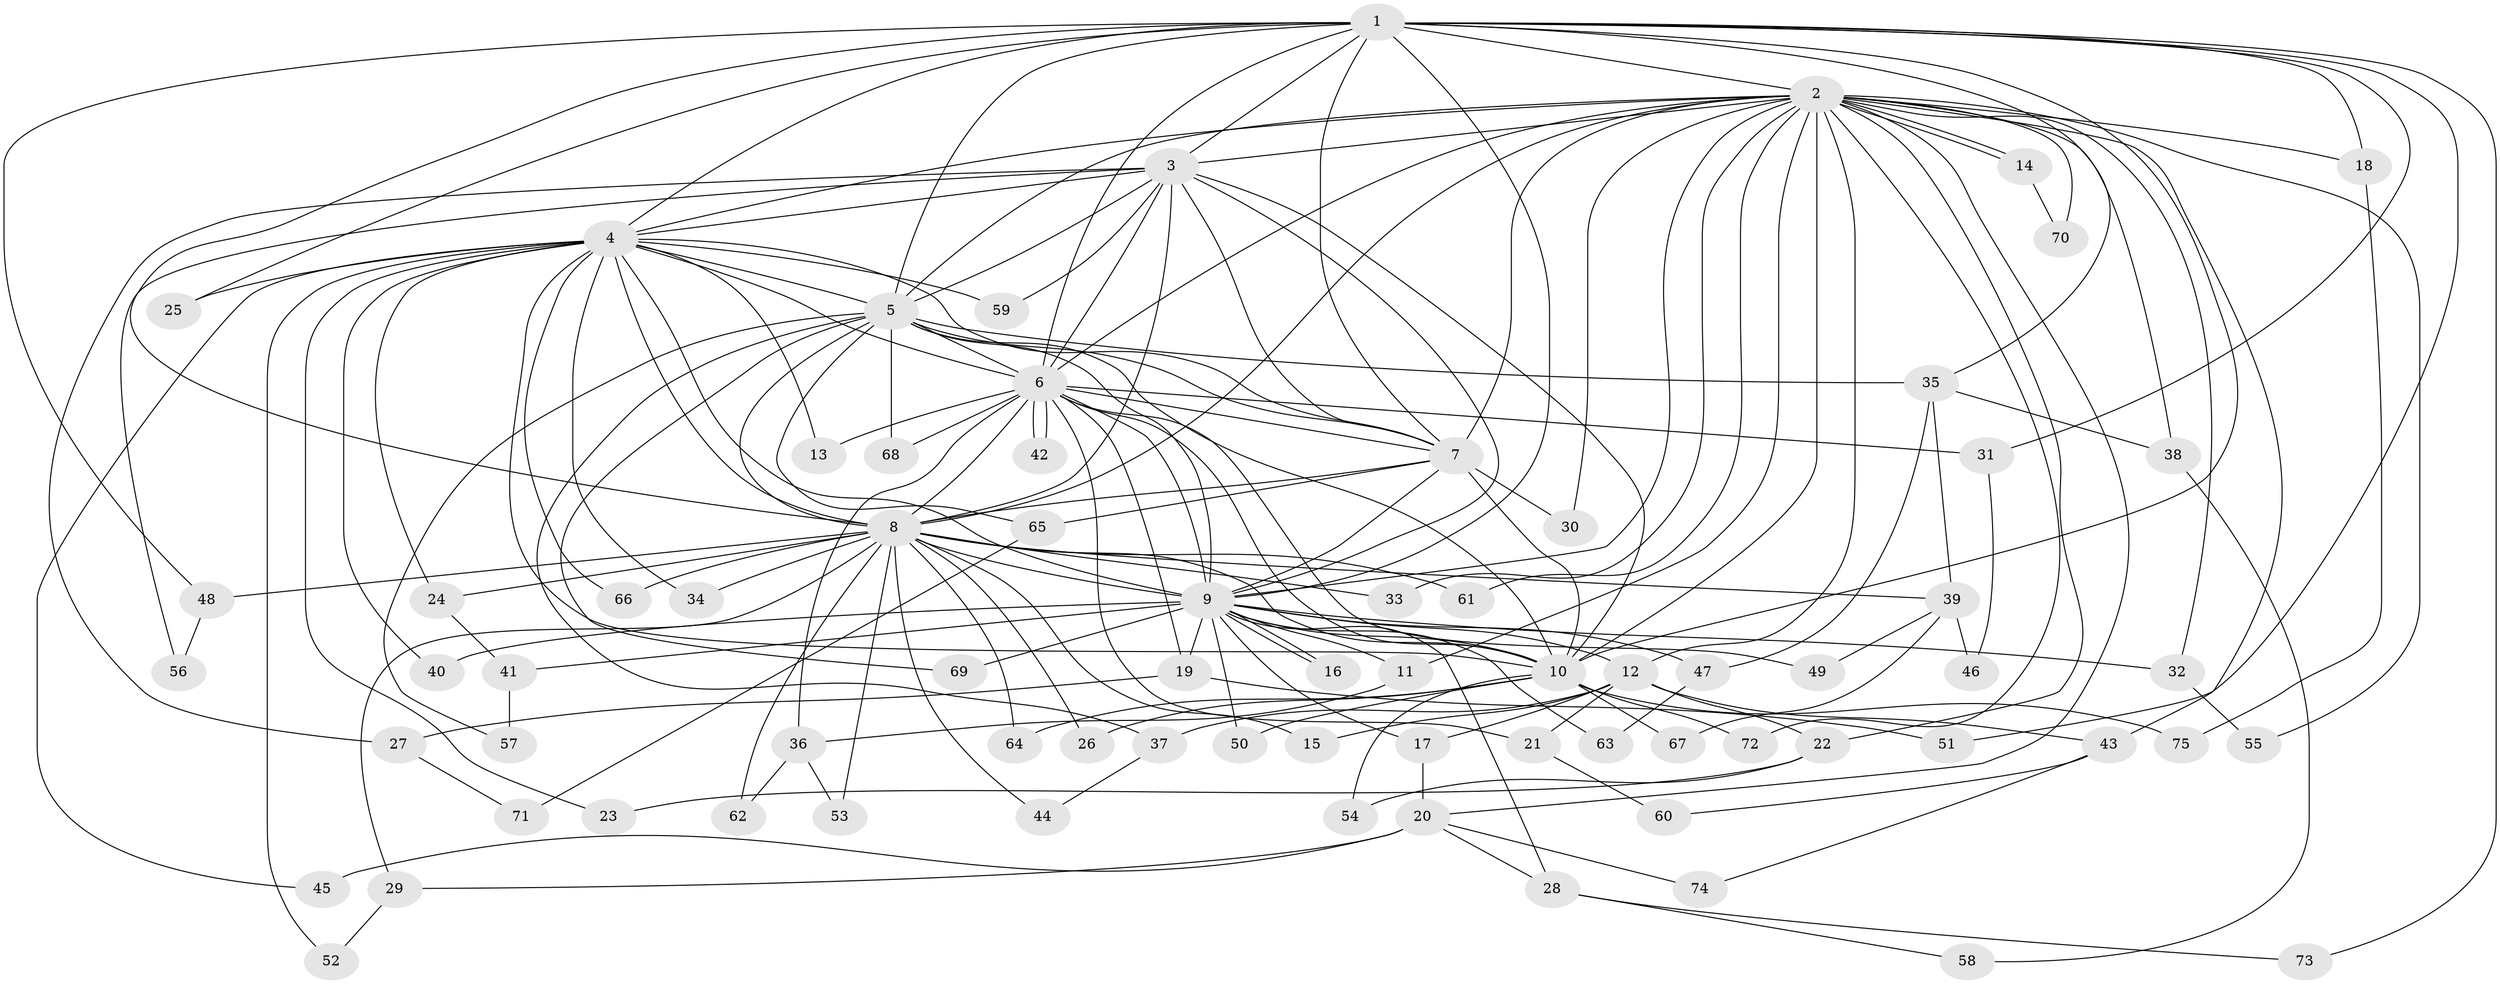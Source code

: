 // Generated by graph-tools (version 1.1) at 2025/35/03/09/25 02:35:04]
// undirected, 75 vertices, 175 edges
graph export_dot {
graph [start="1"]
  node [color=gray90,style=filled];
  1;
  2;
  3;
  4;
  5;
  6;
  7;
  8;
  9;
  10;
  11;
  12;
  13;
  14;
  15;
  16;
  17;
  18;
  19;
  20;
  21;
  22;
  23;
  24;
  25;
  26;
  27;
  28;
  29;
  30;
  31;
  32;
  33;
  34;
  35;
  36;
  37;
  38;
  39;
  40;
  41;
  42;
  43;
  44;
  45;
  46;
  47;
  48;
  49;
  50;
  51;
  52;
  53;
  54;
  55;
  56;
  57;
  58;
  59;
  60;
  61;
  62;
  63;
  64;
  65;
  66;
  67;
  68;
  69;
  70;
  71;
  72;
  73;
  74;
  75;
  1 -- 2;
  1 -- 3;
  1 -- 4;
  1 -- 5;
  1 -- 6;
  1 -- 7;
  1 -- 8;
  1 -- 9;
  1 -- 10;
  1 -- 18;
  1 -- 25;
  1 -- 31;
  1 -- 35;
  1 -- 48;
  1 -- 51;
  1 -- 73;
  2 -- 3;
  2 -- 4;
  2 -- 5;
  2 -- 6;
  2 -- 7;
  2 -- 8;
  2 -- 9;
  2 -- 10;
  2 -- 11;
  2 -- 12;
  2 -- 14;
  2 -- 14;
  2 -- 18;
  2 -- 20;
  2 -- 22;
  2 -- 30;
  2 -- 32;
  2 -- 33;
  2 -- 38;
  2 -- 43;
  2 -- 55;
  2 -- 61;
  2 -- 70;
  2 -- 72;
  3 -- 4;
  3 -- 5;
  3 -- 6;
  3 -- 7;
  3 -- 8;
  3 -- 9;
  3 -- 10;
  3 -- 27;
  3 -- 56;
  3 -- 59;
  4 -- 5;
  4 -- 6;
  4 -- 7;
  4 -- 8;
  4 -- 9;
  4 -- 10;
  4 -- 13;
  4 -- 23;
  4 -- 24;
  4 -- 25;
  4 -- 34;
  4 -- 40;
  4 -- 45;
  4 -- 52;
  4 -- 59;
  4 -- 66;
  5 -- 6;
  5 -- 7;
  5 -- 8;
  5 -- 9;
  5 -- 10;
  5 -- 35;
  5 -- 37;
  5 -- 57;
  5 -- 65;
  5 -- 68;
  5 -- 69;
  6 -- 7;
  6 -- 8;
  6 -- 9;
  6 -- 10;
  6 -- 13;
  6 -- 19;
  6 -- 21;
  6 -- 31;
  6 -- 36;
  6 -- 42;
  6 -- 42;
  6 -- 49;
  6 -- 68;
  7 -- 8;
  7 -- 9;
  7 -- 10;
  7 -- 30;
  7 -- 65;
  8 -- 9;
  8 -- 10;
  8 -- 15;
  8 -- 24;
  8 -- 26;
  8 -- 29;
  8 -- 33;
  8 -- 34;
  8 -- 39;
  8 -- 44;
  8 -- 48;
  8 -- 53;
  8 -- 61;
  8 -- 62;
  8 -- 64;
  8 -- 66;
  9 -- 10;
  9 -- 11;
  9 -- 12;
  9 -- 16;
  9 -- 16;
  9 -- 17;
  9 -- 19;
  9 -- 28;
  9 -- 32;
  9 -- 40;
  9 -- 41;
  9 -- 47;
  9 -- 50;
  9 -- 63;
  9 -- 69;
  10 -- 26;
  10 -- 50;
  10 -- 54;
  10 -- 64;
  10 -- 67;
  10 -- 72;
  10 -- 75;
  11 -- 36;
  12 -- 15;
  12 -- 17;
  12 -- 21;
  12 -- 22;
  12 -- 37;
  12 -- 43;
  14 -- 70;
  17 -- 20;
  18 -- 75;
  19 -- 27;
  19 -- 51;
  20 -- 28;
  20 -- 29;
  20 -- 45;
  20 -- 74;
  21 -- 60;
  22 -- 23;
  22 -- 54;
  24 -- 41;
  27 -- 71;
  28 -- 58;
  28 -- 73;
  29 -- 52;
  31 -- 46;
  32 -- 55;
  35 -- 38;
  35 -- 39;
  35 -- 47;
  36 -- 53;
  36 -- 62;
  37 -- 44;
  38 -- 58;
  39 -- 46;
  39 -- 49;
  39 -- 67;
  41 -- 57;
  43 -- 60;
  43 -- 74;
  47 -- 63;
  48 -- 56;
  65 -- 71;
}
